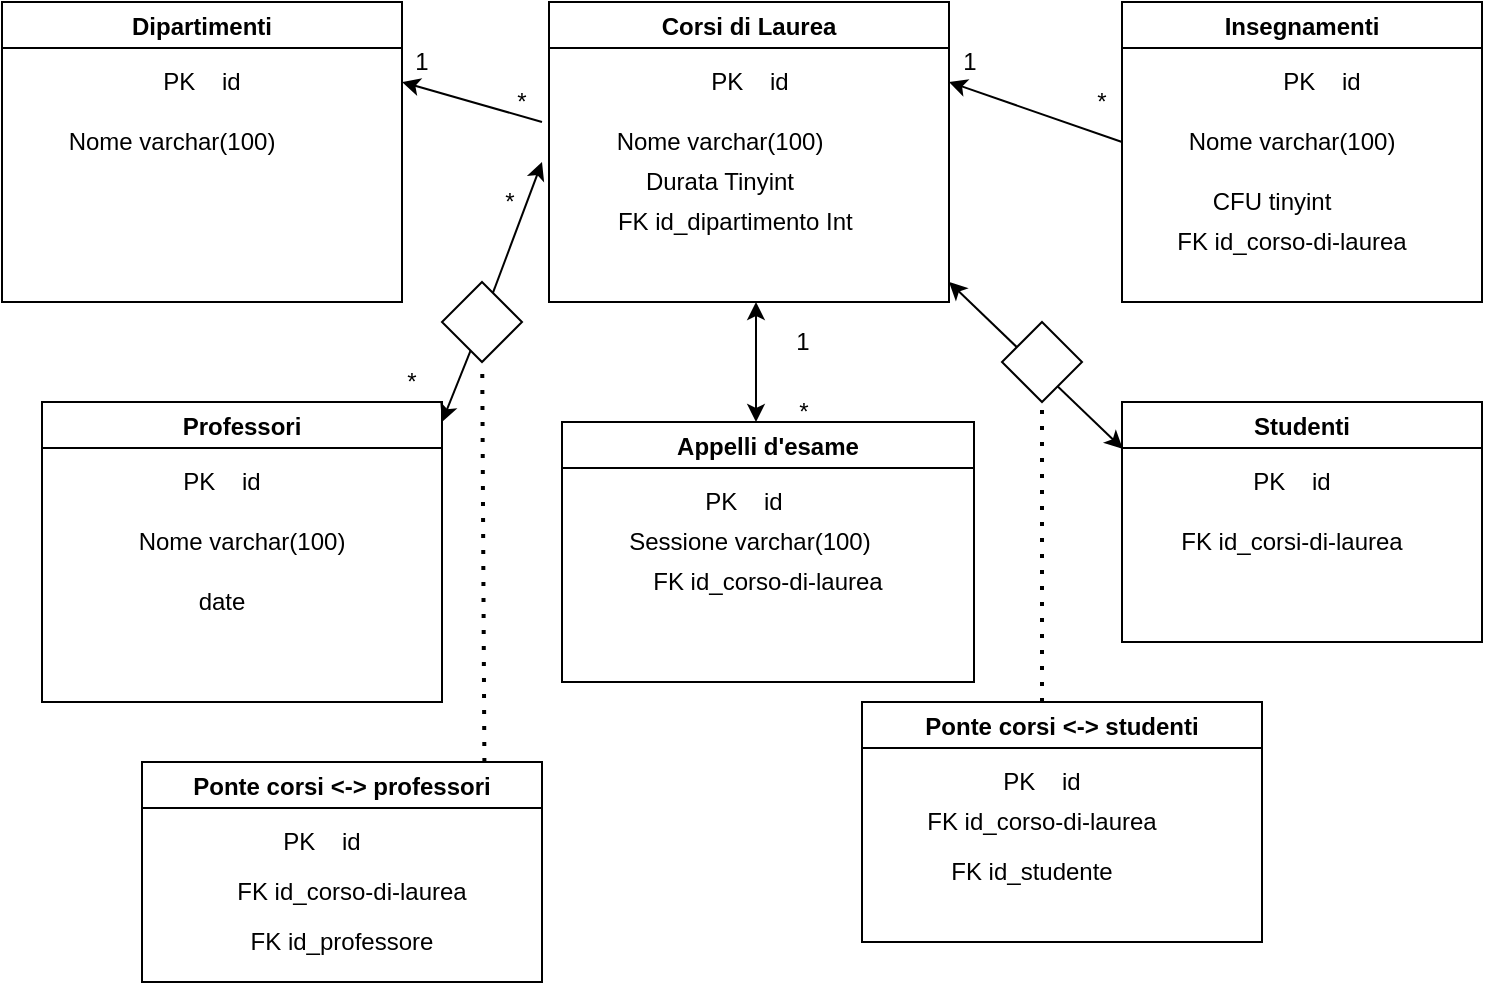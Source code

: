<mxfile version="14.7.6" type="device"><diagram id="mHe4Eqlly4C9IrhkZW2y" name="Page-1"><mxGraphModel dx="1278" dy="547" grid="1" gridSize="10" guides="1" tooltips="1" connect="1" arrows="1" fold="1" page="1" pageScale="1" pageWidth="827" pageHeight="1169" math="0" shadow="0"><root><mxCell id="0"/><mxCell id="1" parent="0"/><mxCell id="e-8jy7Pw-pTntrsXuBTb-1" value="Dipartimenti" style="swimlane;" vertex="1" parent="1"><mxGeometry x="40" y="30" width="200" height="150" as="geometry"/></mxCell><mxCell id="e-8jy7Pw-pTntrsXuBTb-7" value="Nome varchar(100)" style="text;html=1;strokeColor=none;fillColor=none;align=center;verticalAlign=middle;whiteSpace=wrap;rounded=0;" vertex="1" parent="e-8jy7Pw-pTntrsXuBTb-1"><mxGeometry x="10" y="60" width="150" height="20" as="geometry"/></mxCell><mxCell id="e-8jy7Pw-pTntrsXuBTb-6" value="PK&amp;nbsp; &amp;nbsp; id" style="text;html=1;strokeColor=none;fillColor=none;align=center;verticalAlign=middle;whiteSpace=wrap;rounded=0;" vertex="1" parent="e-8jy7Pw-pTntrsXuBTb-1"><mxGeometry x="10" y="30" width="180" height="20" as="geometry"/></mxCell><mxCell id="e-8jy7Pw-pTntrsXuBTb-2" value="Corsi di Laurea" style="swimlane;" vertex="1" parent="1"><mxGeometry x="313.5" y="30" width="200" height="150" as="geometry"/></mxCell><mxCell id="e-8jy7Pw-pTntrsXuBTb-8" value="PK&amp;nbsp; &amp;nbsp; id" style="text;html=1;strokeColor=none;fillColor=none;align=center;verticalAlign=middle;whiteSpace=wrap;rounded=0;" vertex="1" parent="e-8jy7Pw-pTntrsXuBTb-2"><mxGeometry x="10" y="30" width="180" height="20" as="geometry"/></mxCell><mxCell id="e-8jy7Pw-pTntrsXuBTb-9" value="Nome varchar(100)" style="text;html=1;strokeColor=none;fillColor=none;align=center;verticalAlign=middle;whiteSpace=wrap;rounded=0;" vertex="1" parent="e-8jy7Pw-pTntrsXuBTb-2"><mxGeometry x="10" y="60" width="150" height="20" as="geometry"/></mxCell><mxCell id="e-8jy7Pw-pTntrsXuBTb-10" value="Durata Tinyint" style="text;html=1;strokeColor=none;fillColor=none;align=center;verticalAlign=middle;whiteSpace=wrap;rounded=0;" vertex="1" parent="e-8jy7Pw-pTntrsXuBTb-2"><mxGeometry x="10" y="80" width="150" height="20" as="geometry"/></mxCell><mxCell id="e-8jy7Pw-pTntrsXuBTb-19" value="&amp;nbsp;FK id_dipartimento Int" style="text;html=1;strokeColor=none;fillColor=none;align=center;verticalAlign=middle;whiteSpace=wrap;rounded=0;" vertex="1" parent="e-8jy7Pw-pTntrsXuBTb-2"><mxGeometry x="16.5" y="100" width="150" height="20" as="geometry"/></mxCell><mxCell id="e-8jy7Pw-pTntrsXuBTb-11" value="Insegnamenti" style="swimlane;" vertex="1" parent="1"><mxGeometry x="600" y="30" width="180" height="150" as="geometry"/></mxCell><mxCell id="e-8jy7Pw-pTntrsXuBTb-12" value="PK&amp;nbsp; &amp;nbsp; id" style="text;html=1;strokeColor=none;fillColor=none;align=center;verticalAlign=middle;whiteSpace=wrap;rounded=0;" vertex="1" parent="e-8jy7Pw-pTntrsXuBTb-11"><mxGeometry x="10" y="30" width="180" height="20" as="geometry"/></mxCell><mxCell id="e-8jy7Pw-pTntrsXuBTb-13" value="Nome varchar(100)" style="text;html=1;strokeColor=none;fillColor=none;align=center;verticalAlign=middle;whiteSpace=wrap;rounded=0;" vertex="1" parent="e-8jy7Pw-pTntrsXuBTb-11"><mxGeometry x="10" y="60" width="150" height="20" as="geometry"/></mxCell><mxCell id="e-8jy7Pw-pTntrsXuBTb-21" value="CFU tinyint&lt;span style=&quot;color: rgba(0 , 0 , 0 , 0) ; font-family: monospace ; font-size: 0px&quot;&gt;%3CmxGraphModel%3E%3Croot%3E%3CmxCell%20id%3D%220%22%2F%3E%3CmxCell%20id%3D%221%22%20parent%3D%220%22%2F%3E%3CmxCell%20id%3D%222%22%20value%3D%22Nome%20varchar(100)%22%20style%3D%22text%3Bhtml%3D1%3BstrokeColor%3Dnone%3BfillColor%3Dnone%3Balign%3Dcenter%3BverticalAlign%3Dmiddle%3BwhiteSpace%3Dwrap%3Brounded%3D0%3B%22%20vertex%3D%221%22%20parent%3D%221%22%3E%3CmxGeometry%20x%3D%22334%22%20y%3D%22370%22%20width%3D%22150%22%20height%3D%2220%22%20as%3D%22geometry%22%2F%3E%3C%2FmxCell%3E%3C%2Froot%3E%3C%2FmxGraphModel%3E&lt;/span&gt;" style="text;html=1;strokeColor=none;fillColor=none;align=center;verticalAlign=middle;whiteSpace=wrap;rounded=0;" vertex="1" parent="e-8jy7Pw-pTntrsXuBTb-11"><mxGeometry y="90" width="150" height="20" as="geometry"/></mxCell><mxCell id="e-8jy7Pw-pTntrsXuBTb-25" value="" style="endArrow=classic;html=1;entryX=0;entryY=1;entryDx=0;entryDy=0;" edge="1" parent="e-8jy7Pw-pTntrsXuBTb-11" target="e-8jy7Pw-pTntrsXuBTb-26"><mxGeometry width="50" height="50" relative="1" as="geometry"><mxPoint y="70" as="sourcePoint"/><mxPoint x="-80" y="30" as="targetPoint"/></mxGeometry></mxCell><mxCell id="e-8jy7Pw-pTntrsXuBTb-27" value="*" style="text;html=1;strokeColor=none;fillColor=none;align=center;verticalAlign=middle;whiteSpace=wrap;rounded=0;" vertex="1" parent="e-8jy7Pw-pTntrsXuBTb-11"><mxGeometry x="-30" y="40" width="40" height="20" as="geometry"/></mxCell><mxCell id="e-8jy7Pw-pTntrsXuBTb-28" value="FK id_corso-di-laurea" style="text;html=1;strokeColor=none;fillColor=none;align=center;verticalAlign=middle;whiteSpace=wrap;rounded=0;" vertex="1" parent="e-8jy7Pw-pTntrsXuBTb-11"><mxGeometry x="10" y="110" width="150" height="20" as="geometry"/></mxCell><mxCell id="e-8jy7Pw-pTntrsXuBTb-16" value="1&lt;span style=&quot;color: rgba(0 , 0 , 0 , 0) ; font-family: monospace ; font-size: 0px&quot;&gt;%3CmxGraphModel%3E%3Croot%3E%3CmxCell%20id%3D%220%22%2F%3E%3CmxCell%20id%3D%221%22%20parent%3D%220%22%2F%3E%3CmxCell%20id%3D%222%22%20value%3D%22Corsi%20di%20Laurea%22%20style%3D%22swimlane%3B%22%20vertex%3D%221%22%20parent%3D%221%22%3E%3CmxGeometry%20x%3D%22314%22%20y%3D%2230%22%20width%3D%22200%22%20height%3D%22200%22%20as%3D%22geometry%22%2F%3E%3C%2FmxCell%3E%3CmxCell%20id%3D%223%22%20value%3D%22PK%26amp%3Bnbsp%3B%20%26amp%3Bnbsp%3B%20id%22%20style%3D%22text%3Bhtml%3D1%3BstrokeColor%3Dnone%3BfillColor%3Dnone%3Balign%3Dcenter%3BverticalAlign%3Dmiddle%3BwhiteSpace%3Dwrap%3Brounded%3D0%3B%22%20vertex%3D%221%22%20parent%3D%222%22%3E%3CmxGeometry%20x%3D%2210%22%20y%3D%2230%22%20width%3D%22180%22%20height%3D%2220%22%20as%3D%22geometry%22%2F%3E%3C%2FmxCell%3E%3CmxCell%20id%3D%224%22%20value%3D%22Nome%20varchar(100)%22%20style%3D%22text%3Bhtml%3D1%3BstrokeColor%3Dnone%3BfillColor%3Dnone%3Balign%3Dcenter%3BverticalAlign%3Dmiddle%3BwhiteSpace%3Dwrap%3Brounded%3D0%3B%22%20vertex%3D%221%22%20parent%3D%222%22%3E%3CmxGeometry%20x%3D%2210%22%20y%3D%2260%22%20width%3D%22150%22%20height%3D%2220%22%20as%3D%22geometry%22%2F%3E%3C%2FmxCell%3E%3C%2Froot%3E%3C%2FmxGraphModel%3E&lt;/span&gt;&lt;span style=&quot;color: rgba(0 , 0 , 0 , 0) ; font-family: monospace ; font-size: 0px&quot;&gt;%3CmxGraphModel%3E%3Croot%3E%3CmxCell%20id%3D%220%22%2F%3E%3CmxCell%20id%3D%221%22%20parent%3D%220%22%2F%3E%3CmxCell%20id%3D%222%22%20value%3D%22Corsi%20di%20Laurea%22%20style%3D%22swimlane%3B%22%20vertex%3D%221%22%20parent%3D%221%22%3E%3CmxGeometry%20x%3D%22314%22%20y%3D%2230%22%20width%3D%22200%22%20height%3D%22200%22%20as%3D%22geometry%22%2F%3E%3C%2FmxCell%3E%3CmxCell%20id%3D%223%22%20value%3D%22PK%26amp%3Bnbsp%3B%20%26amp%3Bnbsp%3B%20id%22%20style%3D%22text%3Bhtml%3D1%3BstrokeColor%3Dnone%3BfillColor%3Dnone%3Balign%3Dcenter%3BverticalAlign%3Dmiddle%3BwhiteSpace%3Dwrap%3Brounded%3D0%3B%22%20vertex%3D%221%22%20parent%3D%222%22%3E%3CmxGeometry%20x%3D%2210%22%20y%3D%2230%22%20width%3D%22180%22%20height%3D%2220%22%20as%3D%22geometry%22%2F%3E%3C%2FmxCell%3E%3CmxCell%20id%3D%224%22%20value%3D%22Nome%20varchar(100)%22%20style%3D%22text%3Bhtml%3D1%3BstrokeColor%3Dnone%3BfillColor%3Dnone%3Balign%3Dcenter%3BverticalAlign%3Dmiddle%3BwhiteSpace%3Dwrap%3Brounded%3D0%3B%22%20vertex%3D%221%22%20parent%3D%222%22%3E%3CmxGeometry%20x%3D%2210%22%20y%3D%2260%22%20width%3D%22150%22%20height%3D%2220%22%20as%3D%22geometry%22%2F%3E%3C%2FmxCell%3E%3C%2Froot%3E%3C%2FmxGraphModel%3E&lt;/span&gt;" style="text;html=1;strokeColor=none;fillColor=none;align=center;verticalAlign=middle;whiteSpace=wrap;rounded=0;" vertex="1" parent="1"><mxGeometry x="230" y="50" width="40" height="20" as="geometry"/></mxCell><mxCell id="e-8jy7Pw-pTntrsXuBTb-17" value="*" style="text;html=1;strokeColor=none;fillColor=none;align=center;verticalAlign=middle;whiteSpace=wrap;rounded=0;" vertex="1" parent="1"><mxGeometry x="280" y="70" width="40" height="20" as="geometry"/></mxCell><mxCell id="e-8jy7Pw-pTntrsXuBTb-20" value="" style="endArrow=classic;html=1;entryX=0.25;entryY=1;entryDx=0;entryDy=0;" edge="1" parent="1" target="e-8jy7Pw-pTntrsXuBTb-16"><mxGeometry width="50" height="50" relative="1" as="geometry"><mxPoint x="310" y="90" as="sourcePoint"/><mxPoint x="250" y="80" as="targetPoint"/></mxGeometry></mxCell><mxCell id="e-8jy7Pw-pTntrsXuBTb-26" value="1" style="text;html=1;strokeColor=none;fillColor=none;align=center;verticalAlign=middle;whiteSpace=wrap;rounded=0;" vertex="1" parent="1"><mxGeometry x="513.5" y="50" width="20" height="20" as="geometry"/></mxCell><mxCell id="e-8jy7Pw-pTntrsXuBTb-31" value="Professori" style="swimlane;" vertex="1" parent="1"><mxGeometry x="60" y="230" width="200" height="150" as="geometry"/></mxCell><mxCell id="e-8jy7Pw-pTntrsXuBTb-37" value="PK&amp;nbsp; &amp;nbsp; id" style="text;html=1;strokeColor=none;fillColor=none;align=center;verticalAlign=middle;whiteSpace=wrap;rounded=0;" vertex="1" parent="e-8jy7Pw-pTntrsXuBTb-31"><mxGeometry y="30" width="180" height="20" as="geometry"/></mxCell><mxCell id="e-8jy7Pw-pTntrsXuBTb-43" value="Nome varchar(100)" style="text;html=1;strokeColor=none;fillColor=none;align=center;verticalAlign=middle;whiteSpace=wrap;rounded=0;" vertex="1" parent="e-8jy7Pw-pTntrsXuBTb-31"><mxGeometry x="25" y="60" width="150" height="20" as="geometry"/></mxCell><mxCell id="e-8jy7Pw-pTntrsXuBTb-44" value="date" style="text;html=1;strokeColor=none;fillColor=none;align=center;verticalAlign=middle;whiteSpace=wrap;rounded=0;" vertex="1" parent="e-8jy7Pw-pTntrsXuBTb-31"><mxGeometry x="15" y="90" width="150" height="20" as="geometry"/></mxCell><mxCell id="e-8jy7Pw-pTntrsXuBTb-33" value="Appelli d'esame" style="swimlane;startSize=23;" vertex="1" parent="1"><mxGeometry x="320" y="240" width="206" height="130" as="geometry"/></mxCell><mxCell id="e-8jy7Pw-pTntrsXuBTb-34" value="Sessione varchar(100)" style="text;html=1;strokeColor=none;fillColor=none;align=center;verticalAlign=middle;whiteSpace=wrap;rounded=0;" vertex="1" parent="e-8jy7Pw-pTntrsXuBTb-33"><mxGeometry x="18.5" y="50" width="150" height="20" as="geometry"/></mxCell><mxCell id="e-8jy7Pw-pTntrsXuBTb-38" value="PK&amp;nbsp; &amp;nbsp; id" style="text;html=1;strokeColor=none;fillColor=none;align=center;verticalAlign=middle;whiteSpace=wrap;rounded=0;" vertex="1" parent="e-8jy7Pw-pTntrsXuBTb-33"><mxGeometry x="1" y="30" width="180" height="20" as="geometry"/></mxCell><mxCell id="e-8jy7Pw-pTntrsXuBTb-52" value="FK id_corso-di-laurea" style="text;html=1;strokeColor=none;fillColor=none;align=center;verticalAlign=middle;whiteSpace=wrap;rounded=0;" vertex="1" parent="e-8jy7Pw-pTntrsXuBTb-33"><mxGeometry x="28" y="70" width="150" height="20" as="geometry"/></mxCell><mxCell id="e-8jy7Pw-pTntrsXuBTb-40" value="" style="endArrow=classic;startArrow=none;html=1;" edge="1" parent="1" source="e-8jy7Pw-pTntrsXuBTb-61"><mxGeometry width="50" height="50" relative="1" as="geometry"><mxPoint x="240" y="280" as="sourcePoint"/><mxPoint x="310" y="110" as="targetPoint"/></mxGeometry></mxCell><mxCell id="e-8jy7Pw-pTntrsXuBTb-41" value="*" style="text;html=1;strokeColor=none;fillColor=none;align=center;verticalAlign=middle;whiteSpace=wrap;rounded=0;" vertex="1" parent="1"><mxGeometry x="225" y="210" width="40" height="20" as="geometry"/></mxCell><mxCell id="e-8jy7Pw-pTntrsXuBTb-42" value="*" style="text;html=1;strokeColor=none;fillColor=none;align=center;verticalAlign=middle;whiteSpace=wrap;rounded=0;" vertex="1" parent="1"><mxGeometry x="274" y="120" width="40" height="20" as="geometry"/></mxCell><mxCell id="e-8jy7Pw-pTntrsXuBTb-46" value="" style="endArrow=classic;startArrow=classic;html=1;" edge="1" parent="1"><mxGeometry width="50" height="50" relative="1" as="geometry"><mxPoint x="417" y="240" as="sourcePoint"/><mxPoint x="417" y="180" as="targetPoint"/><Array as="points"/></mxGeometry></mxCell><mxCell id="e-8jy7Pw-pTntrsXuBTb-53" value="1" style="text;html=1;strokeColor=none;fillColor=none;align=center;verticalAlign=middle;whiteSpace=wrap;rounded=0;" vertex="1" parent="1"><mxGeometry x="420" y="190" width="41" height="20" as="geometry"/></mxCell><mxCell id="e-8jy7Pw-pTntrsXuBTb-54" value="*" style="text;html=1;strokeColor=none;fillColor=none;align=center;verticalAlign=middle;whiteSpace=wrap;rounded=0;" vertex="1" parent="1"><mxGeometry x="428" y="220" width="26" height="30" as="geometry"/></mxCell><mxCell id="e-8jy7Pw-pTntrsXuBTb-55" value="Ponte corsi &lt;-&gt; professori" style="swimlane;" vertex="1" parent="1"><mxGeometry x="110" y="410" width="200" height="110" as="geometry"/></mxCell><mxCell id="e-8jy7Pw-pTntrsXuBTb-56" value="PK&amp;nbsp; &amp;nbsp; id" style="text;html=1;strokeColor=none;fillColor=none;align=center;verticalAlign=middle;whiteSpace=wrap;rounded=0;" vertex="1" parent="e-8jy7Pw-pTntrsXuBTb-55"><mxGeometry y="30" width="180" height="20" as="geometry"/></mxCell><mxCell id="e-8jy7Pw-pTntrsXuBTb-58" value="FK id_professore" style="text;html=1;strokeColor=none;fillColor=none;align=center;verticalAlign=middle;whiteSpace=wrap;rounded=0;" vertex="1" parent="e-8jy7Pw-pTntrsXuBTb-55"><mxGeometry x="25" y="80" width="150" height="20" as="geometry"/></mxCell><mxCell id="e-8jy7Pw-pTntrsXuBTb-59" value="FK id_corso-di-laurea" style="text;html=1;strokeColor=none;fillColor=none;align=center;verticalAlign=middle;whiteSpace=wrap;rounded=0;" vertex="1" parent="e-8jy7Pw-pTntrsXuBTb-55"><mxGeometry x="30" y="55" width="150" height="20" as="geometry"/></mxCell><mxCell id="e-8jy7Pw-pTntrsXuBTb-61" value="" style="rhombus;whiteSpace=wrap;html=1;" vertex="1" parent="1"><mxGeometry x="260" y="170" width="40" height="40" as="geometry"/></mxCell><mxCell id="e-8jy7Pw-pTntrsXuBTb-62" value="" style="endArrow=none;startArrow=classic;html=1;" edge="1" parent="1" target="e-8jy7Pw-pTntrsXuBTb-61"><mxGeometry width="50" height="50" relative="1" as="geometry"><mxPoint x="260" y="240" as="sourcePoint"/><mxPoint x="310" y="110" as="targetPoint"/></mxGeometry></mxCell><mxCell id="e-8jy7Pw-pTntrsXuBTb-63" value="" style="endArrow=none;dashed=1;html=1;dashPattern=1 3;strokeWidth=2;exitX=0.856;exitY=0;exitDx=0;exitDy=0;exitPerimeter=0;" edge="1" parent="1" source="e-8jy7Pw-pTntrsXuBTb-55" target="e-8jy7Pw-pTntrsXuBTb-61"><mxGeometry width="50" height="50" relative="1" as="geometry"><mxPoint x="390" y="390" as="sourcePoint"/><mxPoint x="440" y="340" as="targetPoint"/><Array as="points"/></mxGeometry></mxCell><mxCell id="e-8jy7Pw-pTntrsXuBTb-69" value="Studenti" style="swimlane;startSize=23;" vertex="1" parent="1"><mxGeometry x="600" y="230" width="180" height="120" as="geometry"/></mxCell><mxCell id="e-8jy7Pw-pTntrsXuBTb-70" value="FK id_corsi-di-laurea" style="text;html=1;strokeColor=none;fillColor=none;align=center;verticalAlign=middle;whiteSpace=wrap;rounded=0;" vertex="1" parent="e-8jy7Pw-pTntrsXuBTb-69"><mxGeometry x="10" y="60" width="150" height="20" as="geometry"/></mxCell><mxCell id="e-8jy7Pw-pTntrsXuBTb-71" value="PK&amp;nbsp; &amp;nbsp; id" style="text;html=1;strokeColor=none;fillColor=none;align=center;verticalAlign=middle;whiteSpace=wrap;rounded=0;" vertex="1" parent="e-8jy7Pw-pTntrsXuBTb-69"><mxGeometry x="-5" y="30" width="180" height="20" as="geometry"/></mxCell><mxCell id="e-8jy7Pw-pTntrsXuBTb-75" value="" style="endArrow=classic;startArrow=classic;html=1;exitX=0.002;exitY=0.195;exitDx=0;exitDy=0;exitPerimeter=0;" edge="1" parent="1" source="e-8jy7Pw-pTntrsXuBTb-69"><mxGeometry width="50" height="50" relative="1" as="geometry"><mxPoint x="594" y="260" as="sourcePoint"/><mxPoint x="513.5" y="170" as="targetPoint"/></mxGeometry></mxCell><mxCell id="e-8jy7Pw-pTntrsXuBTb-78" value="" style="rhombus;whiteSpace=wrap;html=1;" vertex="1" parent="1"><mxGeometry x="540" y="190" width="40" height="40" as="geometry"/></mxCell><mxCell id="e-8jy7Pw-pTntrsXuBTb-79" value="" style="endArrow=none;dashed=1;html=1;dashPattern=1 3;strokeWidth=2;entryX=0.5;entryY=1;entryDx=0;entryDy=0;" edge="1" parent="1" target="e-8jy7Pw-pTntrsXuBTb-78"><mxGeometry width="50" height="50" relative="1" as="geometry"><mxPoint x="560" y="380" as="sourcePoint"/><mxPoint x="590" y="250" as="targetPoint"/></mxGeometry></mxCell><mxCell id="e-8jy7Pw-pTntrsXuBTb-81" value="Ponte corsi &lt;-&gt; studenti" style="swimlane;" vertex="1" parent="1"><mxGeometry x="470" y="380" width="200" height="120" as="geometry"/></mxCell><mxCell id="e-8jy7Pw-pTntrsXuBTb-82" value="PK&amp;nbsp; &amp;nbsp; id" style="text;html=1;strokeColor=none;fillColor=none;align=center;verticalAlign=middle;whiteSpace=wrap;rounded=0;" vertex="1" parent="e-8jy7Pw-pTntrsXuBTb-81"><mxGeometry y="30" width="180" height="20" as="geometry"/></mxCell><mxCell id="e-8jy7Pw-pTntrsXuBTb-83" value="FK id_corso-di-laurea" style="text;html=1;strokeColor=none;fillColor=none;align=center;verticalAlign=middle;whiteSpace=wrap;rounded=0;" vertex="1" parent="1"><mxGeometry x="485" y="430" width="150" height="20" as="geometry"/></mxCell><mxCell id="e-8jy7Pw-pTntrsXuBTb-84" value="FK id_studente" style="text;html=1;strokeColor=none;fillColor=none;align=center;verticalAlign=middle;whiteSpace=wrap;rounded=0;" vertex="1" parent="1"><mxGeometry x="480" y="455" width="150" height="20" as="geometry"/></mxCell></root></mxGraphModel></diagram></mxfile>